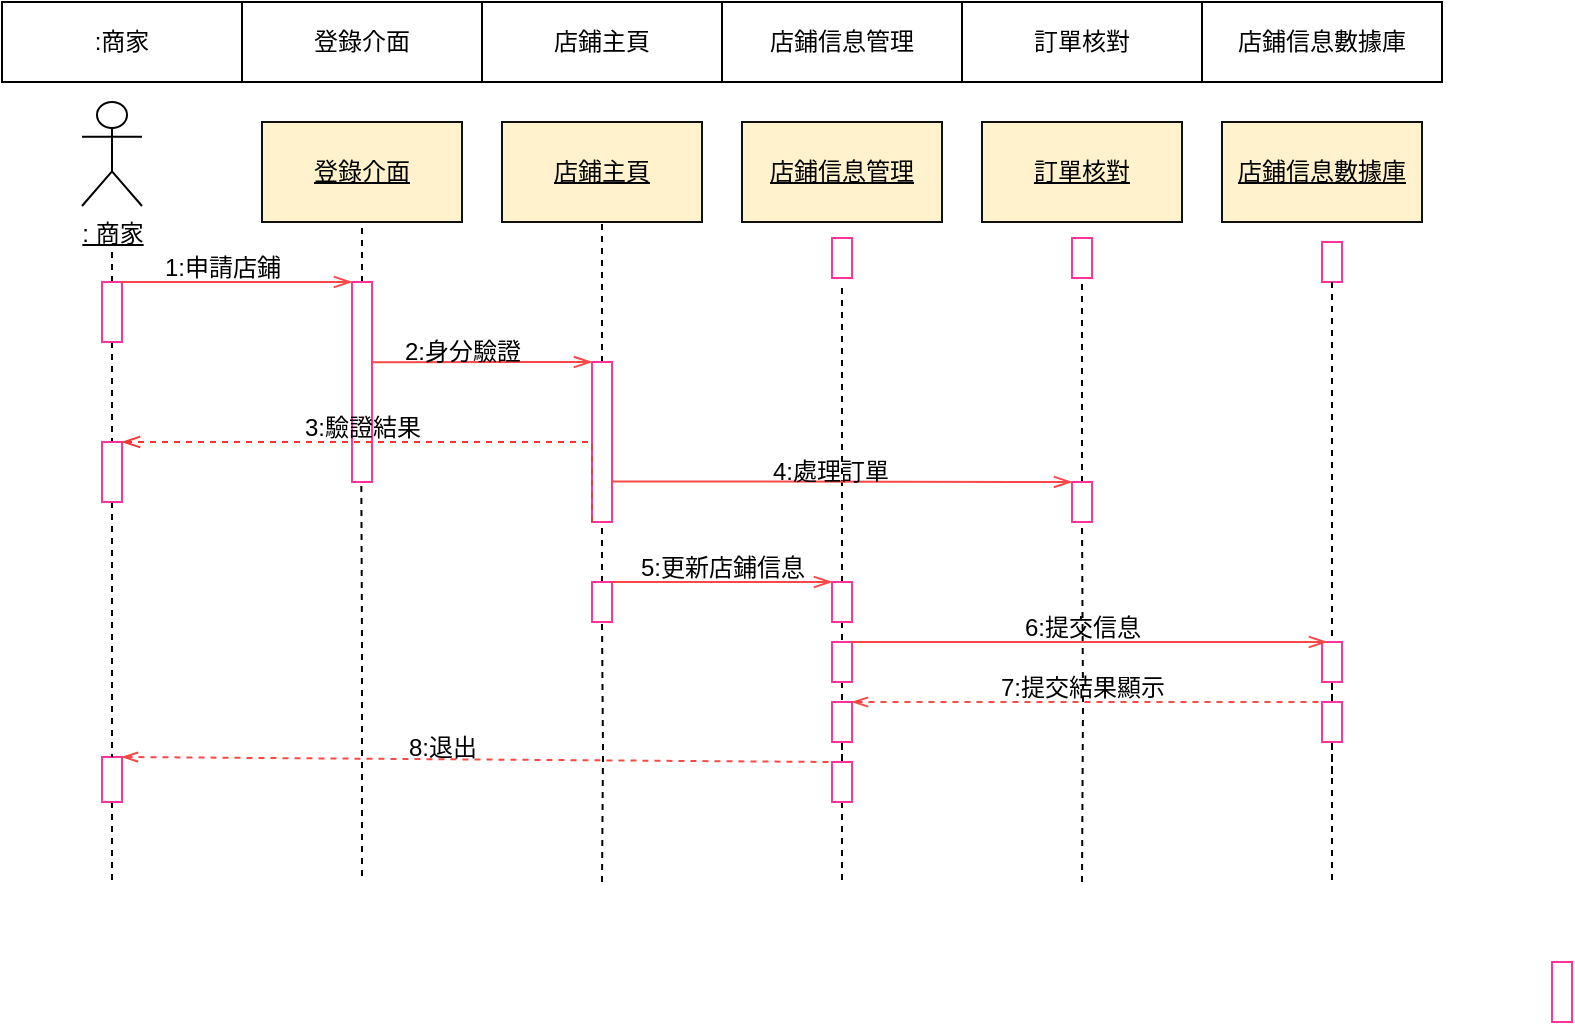 <mxfile version="22.1.8" type="github">
  <diagram name="第 1 页" id="cdPBf75z0-02DAB7ACqB">
    <mxGraphModel dx="719" dy="369" grid="1" gridSize="10" guides="1" tooltips="1" connect="1" arrows="1" fold="1" page="1" pageScale="1" pageWidth="827" pageHeight="1169" math="0" shadow="0">
      <root>
        <mxCell id="0" />
        <mxCell id="1" parent="0" />
        <mxCell id="-65h_tqUYANkpe5B-2re-10" value="&lt;u&gt;: 商家&lt;/u&gt;" style="shape=umlActor;verticalLabelPosition=bottom;verticalAlign=top;html=1;outlineConnect=0;" vertex="1" parent="1">
          <mxGeometry x="40" y="50" width="30" height="52" as="geometry" />
        </mxCell>
        <mxCell id="-65h_tqUYANkpe5B-2re-11" value="&lt;u&gt;店鋪信息管理&lt;/u&gt;" style="rounded=0;whiteSpace=wrap;html=1;fillColor=#fff2cc;strokeColor=#10100f;" vertex="1" parent="1">
          <mxGeometry x="370" y="60" width="100" height="50" as="geometry" />
        </mxCell>
        <mxCell id="-65h_tqUYANkpe5B-2re-12" value="&lt;u&gt;店鋪主頁&lt;/u&gt;" style="rounded=0;whiteSpace=wrap;html=1;fillColor=#fff2cc;strokeColor=#10100f;" vertex="1" parent="1">
          <mxGeometry x="250" y="60" width="100" height="50" as="geometry" />
        </mxCell>
        <mxCell id="-65h_tqUYANkpe5B-2re-13" value="&lt;u&gt;登錄介面&lt;/u&gt;" style="rounded=0;whiteSpace=wrap;html=1;fillColor=#fff2cc;strokeColor=#10100f;" vertex="1" parent="1">
          <mxGeometry x="130" y="60" width="100" height="50" as="geometry" />
        </mxCell>
        <mxCell id="-65h_tqUYANkpe5B-2re-14" value="&lt;u&gt;訂單核對&lt;/u&gt;" style="rounded=0;whiteSpace=wrap;html=1;fillColor=#fff2cc;strokeColor=#10100f;" vertex="1" parent="1">
          <mxGeometry x="490" y="60" width="100" height="50" as="geometry" />
        </mxCell>
        <mxCell id="-65h_tqUYANkpe5B-2re-15" value="&lt;u&gt;店鋪信息數據庫&lt;br&gt;&lt;/u&gt;" style="rounded=0;whiteSpace=wrap;html=1;fillColor=#fff2cc;strokeColor=#10100f;" vertex="1" parent="1">
          <mxGeometry x="610" y="60" width="100" height="50" as="geometry" />
        </mxCell>
        <mxCell id="-65h_tqUYANkpe5B-2re-17" style="edgeStyle=orthogonalEdgeStyle;rounded=0;orthogonalLoop=1;jettySize=auto;html=1;dashed=1;endArrow=none;endFill=0;" edge="1" parent="1" source="-65h_tqUYANkpe5B-2re-60">
          <mxGeometry relative="1" as="geometry">
            <mxPoint x="665" y="360" as="targetPoint" />
          </mxGeometry>
        </mxCell>
        <mxCell id="-65h_tqUYANkpe5B-2re-18" value="" style="rounded=0;whiteSpace=wrap;html=1;strokeColor=#FF3399;" vertex="1" parent="1">
          <mxGeometry x="660" y="120" width="10" height="20" as="geometry" />
        </mxCell>
        <mxCell id="-65h_tqUYANkpe5B-2re-19" value="" style="rounded=0;orthogonalLoop=1;jettySize=auto;html=1;endArrow=none;endFill=0;dashed=1;" edge="1" parent="1" source="-65h_tqUYANkpe5B-2re-21" target="-65h_tqUYANkpe5B-2re-25">
          <mxGeometry relative="1" as="geometry" />
        </mxCell>
        <mxCell id="-65h_tqUYANkpe5B-2re-20" style="edgeStyle=orthogonalEdgeStyle;rounded=0;orthogonalLoop=1;jettySize=auto;html=1;exitX=0.5;exitY=0;exitDx=0;exitDy=0;endArrow=none;endFill=0;dashed=1;" edge="1" parent="1" source="-65h_tqUYANkpe5B-2re-21">
          <mxGeometry relative="1" as="geometry">
            <mxPoint x="55" y="122" as="targetPoint" />
          </mxGeometry>
        </mxCell>
        <mxCell id="-65h_tqUYANkpe5B-2re-21" value="" style="rounded=0;whiteSpace=wrap;html=1;strokeColor=#FF3399;" vertex="1" parent="1">
          <mxGeometry x="50" y="140" width="10" height="30" as="geometry" />
        </mxCell>
        <mxCell id="-65h_tqUYANkpe5B-2re-22" style="edgeStyle=orthogonalEdgeStyle;rounded=0;orthogonalLoop=1;jettySize=auto;html=1;exitX=0.5;exitY=1;exitDx=0;exitDy=0;endArrow=none;endFill=0;dashed=1;" edge="1" parent="1" source="-65h_tqUYANkpe5B-2re-23">
          <mxGeometry relative="1" as="geometry">
            <mxPoint x="55" y="441" as="targetPoint" />
          </mxGeometry>
        </mxCell>
        <mxCell id="-65h_tqUYANkpe5B-2re-23" value="" style="rounded=0;whiteSpace=wrap;html=1;strokeColor=#FF3399;" vertex="1" parent="1">
          <mxGeometry x="50" y="377.5" width="10" height="22.5" as="geometry" />
        </mxCell>
        <mxCell id="-65h_tqUYANkpe5B-2re-24" style="edgeStyle=orthogonalEdgeStyle;rounded=0;orthogonalLoop=1;jettySize=auto;html=1;exitX=0.5;exitY=1;exitDx=0;exitDy=0;entryX=0.5;entryY=0;entryDx=0;entryDy=0;dashed=1;endArrow=none;endFill=0;" edge="1" parent="1" source="-65h_tqUYANkpe5B-2re-25" target="-65h_tqUYANkpe5B-2re-23">
          <mxGeometry relative="1" as="geometry" />
        </mxCell>
        <mxCell id="-65h_tqUYANkpe5B-2re-25" value="" style="rounded=0;whiteSpace=wrap;html=1;strokeColor=#FF3399;labelBackgroundColor=default;" vertex="1" parent="1">
          <mxGeometry x="50" y="220" width="10" height="30" as="geometry" />
        </mxCell>
        <mxCell id="-65h_tqUYANkpe5B-2re-28" style="edgeStyle=orthogonalEdgeStyle;rounded=0;orthogonalLoop=1;jettySize=auto;html=1;exitX=0.5;exitY=0;exitDx=0;exitDy=0;entryX=0.5;entryY=1;entryDx=0;entryDy=0;dashed=1;endArrow=none;endFill=0;" edge="1" parent="1" source="-65h_tqUYANkpe5B-2re-30" target="-65h_tqUYANkpe5B-2re-13">
          <mxGeometry relative="1" as="geometry" />
        </mxCell>
        <mxCell id="-65h_tqUYANkpe5B-2re-29" style="edgeStyle=orthogonalEdgeStyle;rounded=0;orthogonalLoop=1;jettySize=auto;html=1;exitX=0.25;exitY=1;exitDx=0;exitDy=0;endArrow=none;endFill=0;dashed=1;" edge="1" parent="1">
          <mxGeometry relative="1" as="geometry">
            <mxPoint x="180" y="440" as="targetPoint" />
            <mxPoint x="179.5" y="200" as="sourcePoint" />
          </mxGeometry>
        </mxCell>
        <mxCell id="-65h_tqUYANkpe5B-2re-30" value="" style="rounded=0;whiteSpace=wrap;html=1;strokeColor=#FF3399;labelBackgroundColor=default;" vertex="1" parent="1">
          <mxGeometry x="175" y="140" width="10" height="100" as="geometry" />
        </mxCell>
        <mxCell id="-65h_tqUYANkpe5B-2re-31" value="" style="edgeStyle=orthogonalEdgeStyle;rounded=0;orthogonalLoop=1;jettySize=auto;html=1;endArrow=none;endFill=0;dashed=1;" edge="1" parent="1" target="-65h_tqUYANkpe5B-2re-37">
          <mxGeometry relative="1" as="geometry">
            <mxPoint x="300" y="440" as="sourcePoint" />
          </mxGeometry>
        </mxCell>
        <mxCell id="-65h_tqUYANkpe5B-2re-34" style="edgeStyle=orthogonalEdgeStyle;rounded=0;orthogonalLoop=1;jettySize=auto;html=1;exitX=0.5;exitY=0;exitDx=0;exitDy=0;entryX=0.5;entryY=1;entryDx=0;entryDy=0;dashed=1;endArrow=none;endFill=0;" edge="1" parent="1" source="-65h_tqUYANkpe5B-2re-35" target="-65h_tqUYANkpe5B-2re-12">
          <mxGeometry relative="1" as="geometry" />
        </mxCell>
        <mxCell id="-65h_tqUYANkpe5B-2re-35" value="" style="rounded=0;whiteSpace=wrap;html=1;strokeColor=#FF3399;labelBackgroundColor=default;" vertex="1" parent="1">
          <mxGeometry x="295" y="180" width="10" height="80" as="geometry" />
        </mxCell>
        <mxCell id="-65h_tqUYANkpe5B-2re-116" style="edgeStyle=orthogonalEdgeStyle;rounded=0;orthogonalLoop=1;jettySize=auto;html=1;entryX=0.5;entryY=1;entryDx=0;entryDy=0;dashed=1;endArrow=none;endFill=0;" edge="1" parent="1" source="-65h_tqUYANkpe5B-2re-37" target="-65h_tqUYANkpe5B-2re-35">
          <mxGeometry relative="1" as="geometry">
            <Array as="points">
              <mxPoint x="300" y="260" />
              <mxPoint x="300" y="260" />
            </Array>
          </mxGeometry>
        </mxCell>
        <mxCell id="-65h_tqUYANkpe5B-2re-37" value="" style="rounded=0;whiteSpace=wrap;html=1;strokeColor=#FF3399;labelBackgroundColor=default;" vertex="1" parent="1">
          <mxGeometry x="295" y="290" width="10" height="20" as="geometry" />
        </mxCell>
        <mxCell id="-65h_tqUYANkpe5B-2re-41" value="" style="edgeStyle=orthogonalEdgeStyle;rounded=0;orthogonalLoop=1;jettySize=auto;html=1;endArrow=none;endFill=0;dashed=1;exitX=0.5;exitY=0;exitDx=0;exitDy=0;" edge="1" parent="1" source="-65h_tqUYANkpe5B-2re-43">
          <mxGeometry relative="1" as="geometry">
            <mxPoint x="420.029" y="210" as="sourcePoint" />
            <mxPoint x="420" y="140" as="targetPoint" />
          </mxGeometry>
        </mxCell>
        <mxCell id="-65h_tqUYANkpe5B-2re-97" value="" style="edgeStyle=orthogonalEdgeStyle;rounded=0;orthogonalLoop=1;jettySize=auto;html=1;dashed=1;endArrow=none;endFill=0;" edge="1" parent="1" source="-65h_tqUYANkpe5B-2re-43" target="-65h_tqUYANkpe5B-2re-96">
          <mxGeometry relative="1" as="geometry" />
        </mxCell>
        <mxCell id="-65h_tqUYANkpe5B-2re-43" value="" style="rounded=0;whiteSpace=wrap;html=1;strokeColor=#FF3399;labelBackgroundColor=default;" vertex="1" parent="1">
          <mxGeometry x="415" y="290" width="10" height="20" as="geometry" />
        </mxCell>
        <mxCell id="-65h_tqUYANkpe5B-2re-98" value="" style="edgeStyle=orthogonalEdgeStyle;rounded=0;orthogonalLoop=1;jettySize=auto;html=1;dashed=1;endArrow=none;endFill=0;" edge="1" parent="1" source="-65h_tqUYANkpe5B-2re-45" target="-65h_tqUYANkpe5B-2re-96">
          <mxGeometry relative="1" as="geometry" />
        </mxCell>
        <mxCell id="-65h_tqUYANkpe5B-2re-105" style="edgeStyle=orthogonalEdgeStyle;rounded=0;orthogonalLoop=1;jettySize=auto;html=1;endArrow=none;endFill=0;dashed=1;" edge="1" parent="1" source="-65h_tqUYANkpe5B-2re-45">
          <mxGeometry relative="1" as="geometry">
            <mxPoint x="420" y="440" as="targetPoint" />
          </mxGeometry>
        </mxCell>
        <mxCell id="-65h_tqUYANkpe5B-2re-45" value="" style="rounded=0;whiteSpace=wrap;html=1;strokeColor=#FF3399;labelBackgroundColor=default;" vertex="1" parent="1">
          <mxGeometry x="415" y="380" width="10" height="20" as="geometry" />
        </mxCell>
        <mxCell id="-65h_tqUYANkpe5B-2re-46" value="" style="endArrow=openThin;endFill=0;endSize=7;html=1;rounded=0;edgeStyle=orthogonalEdgeStyle;exitX=0;exitY=1;exitDx=0;exitDy=0;entryX=1;entryY=0;entryDx=0;entryDy=0;strokeColor=#f33535;dashed=1;" edge="1" parent="1" source="-65h_tqUYANkpe5B-2re-35" target="-65h_tqUYANkpe5B-2re-25">
          <mxGeometry width="160" relative="1" as="geometry">
            <mxPoint x="340" y="300" as="sourcePoint" />
            <mxPoint x="500" y="300" as="targetPoint" />
            <Array as="points">
              <mxPoint x="295" y="220" />
            </Array>
          </mxGeometry>
        </mxCell>
        <mxCell id="-65h_tqUYANkpe5B-2re-47" value="" style="endArrow=openThin;endFill=0;endSize=7;html=1;rounded=0;edgeStyle=orthogonalEdgeStyle;entryX=0;entryY=0;entryDx=0;entryDy=0;strokeColor=#f94848;exitX=1.022;exitY=0.401;exitDx=0;exitDy=0;exitPerimeter=0;" edge="1" parent="1" source="-65h_tqUYANkpe5B-2re-30" target="-65h_tqUYANkpe5B-2re-35">
          <mxGeometry width="160" relative="1" as="geometry">
            <mxPoint x="190" y="180" as="sourcePoint" />
            <mxPoint x="500" y="300" as="targetPoint" />
            <Array as="points">
              <mxPoint x="190" y="180" />
            </Array>
          </mxGeometry>
        </mxCell>
        <mxCell id="-65h_tqUYANkpe5B-2re-48" value="" style="endArrow=openThin;endFill=0;endSize=7;html=1;rounded=0;edgeStyle=orthogonalEdgeStyle;entryX=0;entryY=0;entryDx=0;entryDy=0;strokeColor=#f94848;exitX=1;exitY=0;exitDx=0;exitDy=0;" edge="1" parent="1" source="-65h_tqUYANkpe5B-2re-21" target="-65h_tqUYANkpe5B-2re-30">
          <mxGeometry width="160" relative="1" as="geometry">
            <mxPoint x="195" y="180" as="sourcePoint" />
            <mxPoint x="305" y="180" as="targetPoint" />
            <Array as="points">
              <mxPoint x="120" y="140" />
              <mxPoint x="120" y="140" />
            </Array>
          </mxGeometry>
        </mxCell>
        <mxCell id="-65h_tqUYANkpe5B-2re-49" value="" style="endArrow=openThin;endFill=0;endSize=7;html=1;rounded=0;strokeColor=#f94848;exitX=1;exitY=0;exitDx=0;exitDy=0;entryX=0;entryY=0;entryDx=0;entryDy=0;" edge="1" parent="1" source="-65h_tqUYANkpe5B-2re-37" target="-65h_tqUYANkpe5B-2re-43">
          <mxGeometry width="160" relative="1" as="geometry">
            <mxPoint x="315" y="259.17" as="sourcePoint" />
            <mxPoint x="410" y="260" as="targetPoint" />
          </mxGeometry>
        </mxCell>
        <mxCell id="-65h_tqUYANkpe5B-2re-53" style="edgeStyle=orthogonalEdgeStyle;rounded=0;orthogonalLoop=1;jettySize=auto;html=1;endArrow=none;endFill=0;dashed=1;" edge="1" parent="1" source="-65h_tqUYANkpe5B-2re-90">
          <mxGeometry relative="1" as="geometry">
            <mxPoint x="540" y="140" as="targetPoint" />
          </mxGeometry>
        </mxCell>
        <mxCell id="-65h_tqUYANkpe5B-2re-59" style="edgeStyle=orthogonalEdgeStyle;rounded=0;orthogonalLoop=1;jettySize=auto;html=1;endArrow=none;endFill=0;dashed=1;" edge="1" parent="1" source="-65h_tqUYANkpe5B-2re-60">
          <mxGeometry relative="1" as="geometry">
            <mxPoint x="665" y="440" as="targetPoint" />
          </mxGeometry>
        </mxCell>
        <mxCell id="-65h_tqUYANkpe5B-2re-61" value="" style="endArrow=none;endFill=0;endSize=7;html=1;rounded=0;strokeColor=#f94848;exitX=1;exitY=0;exitDx=0;exitDy=0;entryX=0;entryY=0;entryDx=0;entryDy=0;startArrow=openThin;startFill=0;dashed=1;" edge="1" parent="1" source="-65h_tqUYANkpe5B-2re-23" target="-65h_tqUYANkpe5B-2re-45">
          <mxGeometry width="160" relative="1" as="geometry">
            <mxPoint x="330" y="480" as="sourcePoint" />
            <mxPoint x="560" y="480" as="targetPoint" />
          </mxGeometry>
        </mxCell>
        <mxCell id="-65h_tqUYANkpe5B-2re-64" value="" style="rounded=0;whiteSpace=wrap;html=1;strokeColor=#FF3399;" vertex="1" parent="1">
          <mxGeometry x="775" y="480" width="10" height="30" as="geometry" />
        </mxCell>
        <mxCell id="-65h_tqUYANkpe5B-2re-70" value="5:更新店鋪信息" style="text;html=1;align=center;verticalAlign=middle;resizable=0;points=[];autosize=1;strokeColor=none;fillColor=none;" vertex="1" parent="1">
          <mxGeometry x="305" y="268" width="110" height="30" as="geometry" />
        </mxCell>
        <mxCell id="-65h_tqUYANkpe5B-2re-71" value="1:申請店鋪" style="text;html=1;align=center;verticalAlign=middle;resizable=0;points=[];autosize=1;strokeColor=none;fillColor=none;" vertex="1" parent="1">
          <mxGeometry x="70" y="118" width="80" height="30" as="geometry" />
        </mxCell>
        <mxCell id="-65h_tqUYANkpe5B-2re-72" value="2:身分驗證" style="text;html=1;align=center;verticalAlign=middle;resizable=0;points=[];autosize=1;strokeColor=none;fillColor=none;" vertex="1" parent="1">
          <mxGeometry x="190" y="160" width="80" height="30" as="geometry" />
        </mxCell>
        <mxCell id="-65h_tqUYANkpe5B-2re-73" value="3:驗證結果" style="text;html=1;align=center;verticalAlign=middle;resizable=0;points=[];autosize=1;strokeColor=none;fillColor=none;" vertex="1" parent="1">
          <mxGeometry x="140" y="198" width="80" height="30" as="geometry" />
        </mxCell>
        <mxCell id="-65h_tqUYANkpe5B-2re-80" value="" style="shape=table;startSize=0;container=1;collapsible=0;childLayout=tableLayout;" vertex="1" parent="1">
          <mxGeometry width="720" height="40" as="geometry" />
        </mxCell>
        <mxCell id="-65h_tqUYANkpe5B-2re-81" value="" style="shape=tableRow;horizontal=0;startSize=0;swimlaneHead=0;swimlaneBody=0;strokeColor=inherit;top=0;left=0;bottom=0;right=0;collapsible=0;dropTarget=0;fillColor=none;points=[[0,0.5],[1,0.5]];portConstraint=eastwest;" vertex="1" parent="-65h_tqUYANkpe5B-2re-80">
          <mxGeometry width="720" height="40" as="geometry" />
        </mxCell>
        <mxCell id="-65h_tqUYANkpe5B-2re-82" value=":商家" style="shape=partialRectangle;html=1;whiteSpace=wrap;connectable=0;strokeColor=inherit;overflow=hidden;fillColor=none;top=0;left=0;bottom=0;right=0;pointerEvents=1;" vertex="1" parent="-65h_tqUYANkpe5B-2re-81">
          <mxGeometry width="120" height="40" as="geometry">
            <mxRectangle width="120" height="40" as="alternateBounds" />
          </mxGeometry>
        </mxCell>
        <mxCell id="-65h_tqUYANkpe5B-2re-83" value="登錄介面" style="shape=partialRectangle;html=1;whiteSpace=wrap;connectable=0;strokeColor=inherit;overflow=hidden;fillColor=none;top=0;left=0;bottom=0;right=0;pointerEvents=1;" vertex="1" parent="-65h_tqUYANkpe5B-2re-81">
          <mxGeometry x="120" width="120" height="40" as="geometry">
            <mxRectangle width="120" height="40" as="alternateBounds" />
          </mxGeometry>
        </mxCell>
        <mxCell id="-65h_tqUYANkpe5B-2re-84" value="店鋪主頁" style="shape=partialRectangle;html=1;whiteSpace=wrap;connectable=0;strokeColor=inherit;overflow=hidden;fillColor=none;top=0;left=0;bottom=0;right=0;pointerEvents=1;" vertex="1" parent="-65h_tqUYANkpe5B-2re-81">
          <mxGeometry x="240" width="120" height="40" as="geometry">
            <mxRectangle width="120" height="40" as="alternateBounds" />
          </mxGeometry>
        </mxCell>
        <mxCell id="-65h_tqUYANkpe5B-2re-85" value="店鋪信息管理" style="shape=partialRectangle;html=1;whiteSpace=wrap;connectable=0;strokeColor=inherit;overflow=hidden;fillColor=none;top=0;left=0;bottom=0;right=0;pointerEvents=1;" vertex="1" parent="-65h_tqUYANkpe5B-2re-81">
          <mxGeometry x="360" width="120" height="40" as="geometry">
            <mxRectangle width="120" height="40" as="alternateBounds" />
          </mxGeometry>
        </mxCell>
        <mxCell id="-65h_tqUYANkpe5B-2re-86" value="訂單核對" style="shape=partialRectangle;html=1;whiteSpace=wrap;connectable=0;strokeColor=inherit;overflow=hidden;fillColor=none;top=0;left=0;bottom=0;right=0;pointerEvents=1;" vertex="1" parent="-65h_tqUYANkpe5B-2re-81">
          <mxGeometry x="480" width="120" height="40" as="geometry">
            <mxRectangle width="120" height="40" as="alternateBounds" />
          </mxGeometry>
        </mxCell>
        <mxCell id="-65h_tqUYANkpe5B-2re-87" value="店鋪信息數據庫" style="shape=partialRectangle;html=1;whiteSpace=wrap;connectable=0;strokeColor=inherit;overflow=hidden;fillColor=none;top=0;left=0;bottom=0;right=0;pointerEvents=1;" vertex="1" parent="-65h_tqUYANkpe5B-2re-81">
          <mxGeometry x="600" width="120" height="40" as="geometry">
            <mxRectangle width="120" height="40" as="alternateBounds" />
          </mxGeometry>
        </mxCell>
        <mxCell id="-65h_tqUYANkpe5B-2re-88" value="" style="rounded=0;whiteSpace=wrap;html=1;strokeColor=#FF3399;labelBackgroundColor=default;" vertex="1" parent="1">
          <mxGeometry x="415" y="118" width="10" height="20" as="geometry" />
        </mxCell>
        <mxCell id="-65h_tqUYANkpe5B-2re-89" value="" style="rounded=0;whiteSpace=wrap;html=1;strokeColor=#FF3399;labelBackgroundColor=default;" vertex="1" parent="1">
          <mxGeometry x="535" y="118" width="10" height="20" as="geometry" />
        </mxCell>
        <mxCell id="-65h_tqUYANkpe5B-2re-91" value="" style="edgeStyle=orthogonalEdgeStyle;rounded=0;orthogonalLoop=1;jettySize=auto;html=1;endArrow=none;endFill=0;dashed=1;" edge="1" parent="1" target="-65h_tqUYANkpe5B-2re-90">
          <mxGeometry relative="1" as="geometry">
            <mxPoint x="540" y="440" as="sourcePoint" />
            <mxPoint x="540" y="140" as="targetPoint" />
          </mxGeometry>
        </mxCell>
        <mxCell id="-65h_tqUYANkpe5B-2re-90" value="" style="rounded=0;whiteSpace=wrap;html=1;strokeColor=#FF3399;labelBackgroundColor=default;" vertex="1" parent="1">
          <mxGeometry x="535" y="240" width="10" height="20" as="geometry" />
        </mxCell>
        <mxCell id="-65h_tqUYANkpe5B-2re-95" value="" style="rounded=0;whiteSpace=wrap;html=1;strokeColor=#FF3399;labelBackgroundColor=default;" vertex="1" parent="1">
          <mxGeometry x="415" y="320" width="10" height="20" as="geometry" />
        </mxCell>
        <mxCell id="-65h_tqUYANkpe5B-2re-96" value="" style="rounded=0;whiteSpace=wrap;html=1;strokeColor=#FF3399;labelBackgroundColor=default;" vertex="1" parent="1">
          <mxGeometry x="415" y="350" width="10" height="20" as="geometry" />
        </mxCell>
        <mxCell id="-65h_tqUYANkpe5B-2re-100" value="" style="edgeStyle=orthogonalEdgeStyle;rounded=0;orthogonalLoop=1;jettySize=auto;html=1;dashed=1;endArrow=none;endFill=0;entryX=0.5;entryY=0;entryDx=0;entryDy=0;" edge="1" parent="1" source="-65h_tqUYANkpe5B-2re-92" target="-65h_tqUYANkpe5B-2re-60">
          <mxGeometry relative="1" as="geometry">
            <mxPoint x="665" y="140" as="sourcePoint" />
            <mxPoint x="665" y="360" as="targetPoint" />
          </mxGeometry>
        </mxCell>
        <mxCell id="-65h_tqUYANkpe5B-2re-60" value="" style="rounded=0;whiteSpace=wrap;html=1;strokeColor=#FF3399;labelBackgroundColor=default;" vertex="1" parent="1">
          <mxGeometry x="660" y="350" width="10" height="20" as="geometry" />
        </mxCell>
        <mxCell id="-65h_tqUYANkpe5B-2re-103" value="" style="edgeStyle=orthogonalEdgeStyle;rounded=0;orthogonalLoop=1;jettySize=auto;html=1;dashed=1;endArrow=none;endFill=0;entryX=0.5;entryY=0;entryDx=0;entryDy=0;" edge="1" parent="1" source="-65h_tqUYANkpe5B-2re-18" target="-65h_tqUYANkpe5B-2re-92">
          <mxGeometry relative="1" as="geometry">
            <mxPoint x="665" y="140" as="sourcePoint" />
            <mxPoint x="665" y="350" as="targetPoint" />
          </mxGeometry>
        </mxCell>
        <mxCell id="-65h_tqUYANkpe5B-2re-92" value="" style="rounded=0;whiteSpace=wrap;html=1;strokeColor=#FF3399;labelBackgroundColor=default;" vertex="1" parent="1">
          <mxGeometry x="660" y="320" width="10" height="20" as="geometry" />
        </mxCell>
        <mxCell id="-65h_tqUYANkpe5B-2re-106" value="8:退出" style="text;html=1;align=center;verticalAlign=middle;resizable=0;points=[];autosize=1;strokeColor=none;fillColor=none;" vertex="1" parent="1">
          <mxGeometry x="190" y="358" width="60" height="30" as="geometry" />
        </mxCell>
        <mxCell id="-65h_tqUYANkpe5B-2re-107" value="" style="endArrow=openThin;endFill=0;endSize=7;html=1;rounded=0;edgeStyle=orthogonalEdgeStyle;strokeColor=#f94848;exitX=1.022;exitY=0.401;exitDx=0;exitDy=0;exitPerimeter=0;entryX=0;entryY=0;entryDx=0;entryDy=0;" edge="1" parent="1" target="-65h_tqUYANkpe5B-2re-90">
          <mxGeometry width="160" relative="1" as="geometry">
            <mxPoint x="305" y="239.71" as="sourcePoint" />
            <mxPoint x="530" y="240" as="targetPoint" />
            <Array as="points">
              <mxPoint x="310" y="240" />
            </Array>
          </mxGeometry>
        </mxCell>
        <mxCell id="-65h_tqUYANkpe5B-2re-109" value="4:處理訂單" style="text;html=1;align=center;verticalAlign=middle;resizable=0;points=[];autosize=1;strokeColor=none;fillColor=none;" vertex="1" parent="1">
          <mxGeometry x="374" y="220" width="80" height="30" as="geometry" />
        </mxCell>
        <mxCell id="-65h_tqUYANkpe5B-2re-110" value="" style="endArrow=openThin;endFill=0;endSize=7;html=1;rounded=0;edgeStyle=orthogonalEdgeStyle;strokeColor=#f94848;exitX=1;exitY=0;exitDx=0;exitDy=0;entryX=0.25;entryY=0;entryDx=0;entryDy=0;" edge="1" parent="1" source="-65h_tqUYANkpe5B-2re-95" target="-65h_tqUYANkpe5B-2re-92">
          <mxGeometry width="160" relative="1" as="geometry">
            <mxPoint x="500" y="319.31" as="sourcePoint" />
            <mxPoint x="650" y="319" as="targetPoint" />
            <Array as="points">
              <mxPoint x="510" y="320" />
              <mxPoint x="510" y="320" />
            </Array>
          </mxGeometry>
        </mxCell>
        <mxCell id="-65h_tqUYANkpe5B-2re-111" value="" style="endArrow=none;endFill=0;endSize=7;html=1;rounded=0;edgeStyle=orthogonalEdgeStyle;strokeColor=#f94848;exitX=1;exitY=0;exitDx=0;exitDy=0;entryX=0;entryY=0;entryDx=0;entryDy=0;startArrow=openThin;startFill=0;dashed=1;" edge="1" parent="1" source="-65h_tqUYANkpe5B-2re-96" target="-65h_tqUYANkpe5B-2re-60">
          <mxGeometry width="160" relative="1" as="geometry">
            <mxPoint x="435" y="330" as="sourcePoint" />
            <mxPoint x="673" y="330" as="targetPoint" />
            <Array as="points">
              <mxPoint x="540" y="350" />
              <mxPoint x="540" y="350" />
            </Array>
          </mxGeometry>
        </mxCell>
        <mxCell id="-65h_tqUYANkpe5B-2re-112" value="7:提交結果顯示" style="text;html=1;align=center;verticalAlign=middle;resizable=0;points=[];autosize=1;strokeColor=none;fillColor=none;" vertex="1" parent="1">
          <mxGeometry x="485" y="328" width="110" height="30" as="geometry" />
        </mxCell>
        <mxCell id="-65h_tqUYANkpe5B-2re-113" value="6:提交信息" style="text;html=1;align=center;verticalAlign=middle;resizable=0;points=[];autosize=1;strokeColor=none;fillColor=none;" vertex="1" parent="1">
          <mxGeometry x="500" y="298" width="80" height="30" as="geometry" />
        </mxCell>
      </root>
    </mxGraphModel>
  </diagram>
</mxfile>
